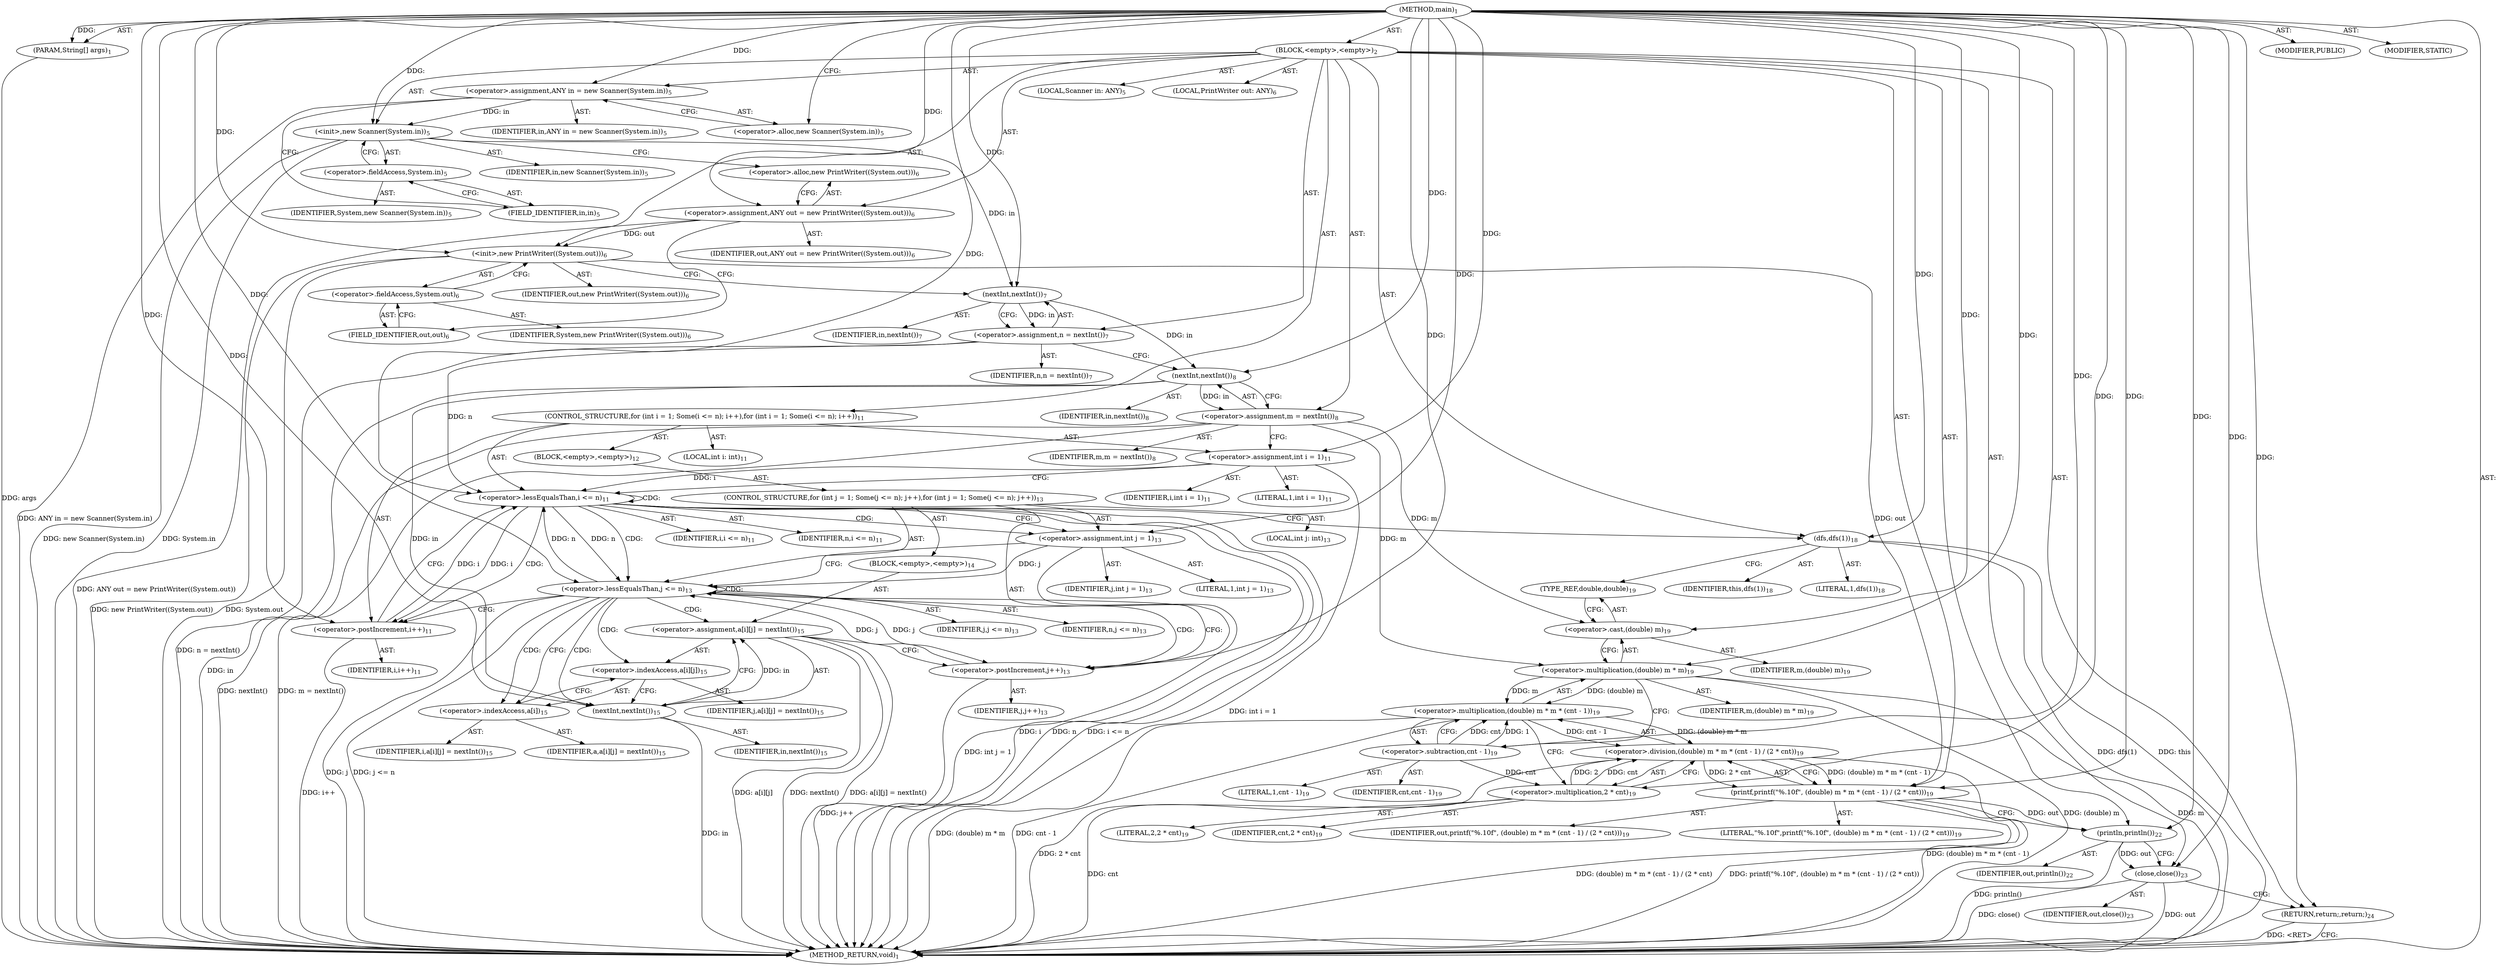digraph "main" {  
"21" [label = <(METHOD,main)<SUB>1</SUB>> ]
"22" [label = <(PARAM,String[] args)<SUB>1</SUB>> ]
"23" [label = <(BLOCK,&lt;empty&gt;,&lt;empty&gt;)<SUB>2</SUB>> ]
"4" [label = <(LOCAL,Scanner in: ANY)<SUB>5</SUB>> ]
"24" [label = <(&lt;operator&gt;.assignment,ANY in = new Scanner(System.in))<SUB>5</SUB>> ]
"25" [label = <(IDENTIFIER,in,ANY in = new Scanner(System.in))<SUB>5</SUB>> ]
"26" [label = <(&lt;operator&gt;.alloc,new Scanner(System.in))<SUB>5</SUB>> ]
"27" [label = <(&lt;init&gt;,new Scanner(System.in))<SUB>5</SUB>> ]
"3" [label = <(IDENTIFIER,in,new Scanner(System.in))<SUB>5</SUB>> ]
"28" [label = <(&lt;operator&gt;.fieldAccess,System.in)<SUB>5</SUB>> ]
"29" [label = <(IDENTIFIER,System,new Scanner(System.in))<SUB>5</SUB>> ]
"30" [label = <(FIELD_IDENTIFIER,in,in)<SUB>5</SUB>> ]
"6" [label = <(LOCAL,PrintWriter out: ANY)<SUB>6</SUB>> ]
"31" [label = <(&lt;operator&gt;.assignment,ANY out = new PrintWriter((System.out)))<SUB>6</SUB>> ]
"32" [label = <(IDENTIFIER,out,ANY out = new PrintWriter((System.out)))<SUB>6</SUB>> ]
"33" [label = <(&lt;operator&gt;.alloc,new PrintWriter((System.out)))<SUB>6</SUB>> ]
"34" [label = <(&lt;init&gt;,new PrintWriter((System.out)))<SUB>6</SUB>> ]
"5" [label = <(IDENTIFIER,out,new PrintWriter((System.out)))<SUB>6</SUB>> ]
"35" [label = <(&lt;operator&gt;.fieldAccess,System.out)<SUB>6</SUB>> ]
"36" [label = <(IDENTIFIER,System,new PrintWriter((System.out)))<SUB>6</SUB>> ]
"37" [label = <(FIELD_IDENTIFIER,out,out)<SUB>6</SUB>> ]
"38" [label = <(&lt;operator&gt;.assignment,n = nextInt())<SUB>7</SUB>> ]
"39" [label = <(IDENTIFIER,n,n = nextInt())<SUB>7</SUB>> ]
"40" [label = <(nextInt,nextInt())<SUB>7</SUB>> ]
"41" [label = <(IDENTIFIER,in,nextInt())<SUB>7</SUB>> ]
"42" [label = <(&lt;operator&gt;.assignment,m = nextInt())<SUB>8</SUB>> ]
"43" [label = <(IDENTIFIER,m,m = nextInt())<SUB>8</SUB>> ]
"44" [label = <(nextInt,nextInt())<SUB>8</SUB>> ]
"45" [label = <(IDENTIFIER,in,nextInt())<SUB>8</SUB>> ]
"46" [label = <(CONTROL_STRUCTURE,for (int i = 1; Some(i &lt;= n); i++),for (int i = 1; Some(i &lt;= n); i++))<SUB>11</SUB>> ]
"47" [label = <(LOCAL,int i: int)<SUB>11</SUB>> ]
"48" [label = <(&lt;operator&gt;.assignment,int i = 1)<SUB>11</SUB>> ]
"49" [label = <(IDENTIFIER,i,int i = 1)<SUB>11</SUB>> ]
"50" [label = <(LITERAL,1,int i = 1)<SUB>11</SUB>> ]
"51" [label = <(&lt;operator&gt;.lessEqualsThan,i &lt;= n)<SUB>11</SUB>> ]
"52" [label = <(IDENTIFIER,i,i &lt;= n)<SUB>11</SUB>> ]
"53" [label = <(IDENTIFIER,n,i &lt;= n)<SUB>11</SUB>> ]
"54" [label = <(&lt;operator&gt;.postIncrement,i++)<SUB>11</SUB>> ]
"55" [label = <(IDENTIFIER,i,i++)<SUB>11</SUB>> ]
"56" [label = <(BLOCK,&lt;empty&gt;,&lt;empty&gt;)<SUB>12</SUB>> ]
"57" [label = <(CONTROL_STRUCTURE,for (int j = 1; Some(j &lt;= n); j++),for (int j = 1; Some(j &lt;= n); j++))<SUB>13</SUB>> ]
"58" [label = <(LOCAL,int j: int)<SUB>13</SUB>> ]
"59" [label = <(&lt;operator&gt;.assignment,int j = 1)<SUB>13</SUB>> ]
"60" [label = <(IDENTIFIER,j,int j = 1)<SUB>13</SUB>> ]
"61" [label = <(LITERAL,1,int j = 1)<SUB>13</SUB>> ]
"62" [label = <(&lt;operator&gt;.lessEqualsThan,j &lt;= n)<SUB>13</SUB>> ]
"63" [label = <(IDENTIFIER,j,j &lt;= n)<SUB>13</SUB>> ]
"64" [label = <(IDENTIFIER,n,j &lt;= n)<SUB>13</SUB>> ]
"65" [label = <(&lt;operator&gt;.postIncrement,j++)<SUB>13</SUB>> ]
"66" [label = <(IDENTIFIER,j,j++)<SUB>13</SUB>> ]
"67" [label = <(BLOCK,&lt;empty&gt;,&lt;empty&gt;)<SUB>14</SUB>> ]
"68" [label = <(&lt;operator&gt;.assignment,a[i][j] = nextInt())<SUB>15</SUB>> ]
"69" [label = <(&lt;operator&gt;.indexAccess,a[i][j])<SUB>15</SUB>> ]
"70" [label = <(&lt;operator&gt;.indexAccess,a[i])<SUB>15</SUB>> ]
"71" [label = <(IDENTIFIER,a,a[i][j] = nextInt())<SUB>15</SUB>> ]
"72" [label = <(IDENTIFIER,i,a[i][j] = nextInt())<SUB>15</SUB>> ]
"73" [label = <(IDENTIFIER,j,a[i][j] = nextInt())<SUB>15</SUB>> ]
"74" [label = <(nextInt,nextInt())<SUB>15</SUB>> ]
"75" [label = <(IDENTIFIER,in,nextInt())<SUB>15</SUB>> ]
"76" [label = <(dfs,dfs(1))<SUB>18</SUB>> ]
"77" [label = <(IDENTIFIER,this,dfs(1))<SUB>18</SUB>> ]
"78" [label = <(LITERAL,1,dfs(1))<SUB>18</SUB>> ]
"79" [label = <(printf,printf(&quot;%.10f&quot;, (double) m * m * (cnt - 1) / (2 * cnt)))<SUB>19</SUB>> ]
"80" [label = <(IDENTIFIER,out,printf(&quot;%.10f&quot;, (double) m * m * (cnt - 1) / (2 * cnt)))<SUB>19</SUB>> ]
"81" [label = <(LITERAL,&quot;%.10f&quot;,printf(&quot;%.10f&quot;, (double) m * m * (cnt - 1) / (2 * cnt)))<SUB>19</SUB>> ]
"82" [label = <(&lt;operator&gt;.division,(double) m * m * (cnt - 1) / (2 * cnt))<SUB>19</SUB>> ]
"83" [label = <(&lt;operator&gt;.multiplication,(double) m * m * (cnt - 1))<SUB>19</SUB>> ]
"84" [label = <(&lt;operator&gt;.multiplication,(double) m * m)<SUB>19</SUB>> ]
"85" [label = <(&lt;operator&gt;.cast,(double) m)<SUB>19</SUB>> ]
"86" [label = <(TYPE_REF,double,double)<SUB>19</SUB>> ]
"87" [label = <(IDENTIFIER,m,(double) m)<SUB>19</SUB>> ]
"88" [label = <(IDENTIFIER,m,(double) m * m)<SUB>19</SUB>> ]
"89" [label = <(&lt;operator&gt;.subtraction,cnt - 1)<SUB>19</SUB>> ]
"90" [label = <(IDENTIFIER,cnt,cnt - 1)<SUB>19</SUB>> ]
"91" [label = <(LITERAL,1,cnt - 1)<SUB>19</SUB>> ]
"92" [label = <(&lt;operator&gt;.multiplication,2 * cnt)<SUB>19</SUB>> ]
"93" [label = <(LITERAL,2,2 * cnt)<SUB>19</SUB>> ]
"94" [label = <(IDENTIFIER,cnt,2 * cnt)<SUB>19</SUB>> ]
"95" [label = <(println,println())<SUB>22</SUB>> ]
"96" [label = <(IDENTIFIER,out,println())<SUB>22</SUB>> ]
"97" [label = <(close,close())<SUB>23</SUB>> ]
"98" [label = <(IDENTIFIER,out,close())<SUB>23</SUB>> ]
"99" [label = <(RETURN,return;,return;)<SUB>24</SUB>> ]
"100" [label = <(MODIFIER,PUBLIC)> ]
"101" [label = <(MODIFIER,STATIC)> ]
"102" [label = <(METHOD_RETURN,void)<SUB>1</SUB>> ]
  "21" -> "22"  [ label = "AST: "] 
  "21" -> "23"  [ label = "AST: "] 
  "21" -> "100"  [ label = "AST: "] 
  "21" -> "101"  [ label = "AST: "] 
  "21" -> "102"  [ label = "AST: "] 
  "23" -> "4"  [ label = "AST: "] 
  "23" -> "24"  [ label = "AST: "] 
  "23" -> "27"  [ label = "AST: "] 
  "23" -> "6"  [ label = "AST: "] 
  "23" -> "31"  [ label = "AST: "] 
  "23" -> "34"  [ label = "AST: "] 
  "23" -> "38"  [ label = "AST: "] 
  "23" -> "42"  [ label = "AST: "] 
  "23" -> "46"  [ label = "AST: "] 
  "23" -> "76"  [ label = "AST: "] 
  "23" -> "79"  [ label = "AST: "] 
  "23" -> "95"  [ label = "AST: "] 
  "23" -> "97"  [ label = "AST: "] 
  "23" -> "99"  [ label = "AST: "] 
  "24" -> "25"  [ label = "AST: "] 
  "24" -> "26"  [ label = "AST: "] 
  "27" -> "3"  [ label = "AST: "] 
  "27" -> "28"  [ label = "AST: "] 
  "28" -> "29"  [ label = "AST: "] 
  "28" -> "30"  [ label = "AST: "] 
  "31" -> "32"  [ label = "AST: "] 
  "31" -> "33"  [ label = "AST: "] 
  "34" -> "5"  [ label = "AST: "] 
  "34" -> "35"  [ label = "AST: "] 
  "35" -> "36"  [ label = "AST: "] 
  "35" -> "37"  [ label = "AST: "] 
  "38" -> "39"  [ label = "AST: "] 
  "38" -> "40"  [ label = "AST: "] 
  "40" -> "41"  [ label = "AST: "] 
  "42" -> "43"  [ label = "AST: "] 
  "42" -> "44"  [ label = "AST: "] 
  "44" -> "45"  [ label = "AST: "] 
  "46" -> "47"  [ label = "AST: "] 
  "46" -> "48"  [ label = "AST: "] 
  "46" -> "51"  [ label = "AST: "] 
  "46" -> "54"  [ label = "AST: "] 
  "46" -> "56"  [ label = "AST: "] 
  "48" -> "49"  [ label = "AST: "] 
  "48" -> "50"  [ label = "AST: "] 
  "51" -> "52"  [ label = "AST: "] 
  "51" -> "53"  [ label = "AST: "] 
  "54" -> "55"  [ label = "AST: "] 
  "56" -> "57"  [ label = "AST: "] 
  "57" -> "58"  [ label = "AST: "] 
  "57" -> "59"  [ label = "AST: "] 
  "57" -> "62"  [ label = "AST: "] 
  "57" -> "65"  [ label = "AST: "] 
  "57" -> "67"  [ label = "AST: "] 
  "59" -> "60"  [ label = "AST: "] 
  "59" -> "61"  [ label = "AST: "] 
  "62" -> "63"  [ label = "AST: "] 
  "62" -> "64"  [ label = "AST: "] 
  "65" -> "66"  [ label = "AST: "] 
  "67" -> "68"  [ label = "AST: "] 
  "68" -> "69"  [ label = "AST: "] 
  "68" -> "74"  [ label = "AST: "] 
  "69" -> "70"  [ label = "AST: "] 
  "69" -> "73"  [ label = "AST: "] 
  "70" -> "71"  [ label = "AST: "] 
  "70" -> "72"  [ label = "AST: "] 
  "74" -> "75"  [ label = "AST: "] 
  "76" -> "77"  [ label = "AST: "] 
  "76" -> "78"  [ label = "AST: "] 
  "79" -> "80"  [ label = "AST: "] 
  "79" -> "81"  [ label = "AST: "] 
  "79" -> "82"  [ label = "AST: "] 
  "82" -> "83"  [ label = "AST: "] 
  "82" -> "92"  [ label = "AST: "] 
  "83" -> "84"  [ label = "AST: "] 
  "83" -> "89"  [ label = "AST: "] 
  "84" -> "85"  [ label = "AST: "] 
  "84" -> "88"  [ label = "AST: "] 
  "85" -> "86"  [ label = "AST: "] 
  "85" -> "87"  [ label = "AST: "] 
  "89" -> "90"  [ label = "AST: "] 
  "89" -> "91"  [ label = "AST: "] 
  "92" -> "93"  [ label = "AST: "] 
  "92" -> "94"  [ label = "AST: "] 
  "95" -> "96"  [ label = "AST: "] 
  "97" -> "98"  [ label = "AST: "] 
  "24" -> "30"  [ label = "CFG: "] 
  "27" -> "33"  [ label = "CFG: "] 
  "31" -> "37"  [ label = "CFG: "] 
  "34" -> "40"  [ label = "CFG: "] 
  "38" -> "44"  [ label = "CFG: "] 
  "42" -> "48"  [ label = "CFG: "] 
  "76" -> "86"  [ label = "CFG: "] 
  "79" -> "95"  [ label = "CFG: "] 
  "95" -> "97"  [ label = "CFG: "] 
  "97" -> "99"  [ label = "CFG: "] 
  "99" -> "102"  [ label = "CFG: "] 
  "26" -> "24"  [ label = "CFG: "] 
  "28" -> "27"  [ label = "CFG: "] 
  "33" -> "31"  [ label = "CFG: "] 
  "35" -> "34"  [ label = "CFG: "] 
  "40" -> "38"  [ label = "CFG: "] 
  "44" -> "42"  [ label = "CFG: "] 
  "48" -> "51"  [ label = "CFG: "] 
  "51" -> "59"  [ label = "CFG: "] 
  "51" -> "76"  [ label = "CFG: "] 
  "54" -> "51"  [ label = "CFG: "] 
  "82" -> "79"  [ label = "CFG: "] 
  "30" -> "28"  [ label = "CFG: "] 
  "37" -> "35"  [ label = "CFG: "] 
  "83" -> "92"  [ label = "CFG: "] 
  "92" -> "82"  [ label = "CFG: "] 
  "59" -> "62"  [ label = "CFG: "] 
  "62" -> "70"  [ label = "CFG: "] 
  "62" -> "54"  [ label = "CFG: "] 
  "65" -> "62"  [ label = "CFG: "] 
  "84" -> "89"  [ label = "CFG: "] 
  "89" -> "83"  [ label = "CFG: "] 
  "68" -> "65"  [ label = "CFG: "] 
  "85" -> "84"  [ label = "CFG: "] 
  "69" -> "74"  [ label = "CFG: "] 
  "74" -> "68"  [ label = "CFG: "] 
  "86" -> "85"  [ label = "CFG: "] 
  "70" -> "69"  [ label = "CFG: "] 
  "21" -> "26"  [ label = "CFG: "] 
  "99" -> "102"  [ label = "DDG: &lt;RET&gt;"] 
  "22" -> "102"  [ label = "DDG: args"] 
  "24" -> "102"  [ label = "DDG: ANY in = new Scanner(System.in)"] 
  "27" -> "102"  [ label = "DDG: System.in"] 
  "27" -> "102"  [ label = "DDG: new Scanner(System.in)"] 
  "31" -> "102"  [ label = "DDG: ANY out = new PrintWriter((System.out))"] 
  "34" -> "102"  [ label = "DDG: System.out"] 
  "34" -> "102"  [ label = "DDG: new PrintWriter((System.out))"] 
  "38" -> "102"  [ label = "DDG: n = nextInt()"] 
  "44" -> "102"  [ label = "DDG: in"] 
  "42" -> "102"  [ label = "DDG: nextInt()"] 
  "42" -> "102"  [ label = "DDG: m = nextInt()"] 
  "48" -> "102"  [ label = "DDG: int i = 1"] 
  "51" -> "102"  [ label = "DDG: i"] 
  "51" -> "102"  [ label = "DDG: n"] 
  "51" -> "102"  [ label = "DDG: i &lt;= n"] 
  "76" -> "102"  [ label = "DDG: dfs(1)"] 
  "84" -> "102"  [ label = "DDG: (double) m"] 
  "84" -> "102"  [ label = "DDG: m"] 
  "83" -> "102"  [ label = "DDG: (double) m * m"] 
  "83" -> "102"  [ label = "DDG: cnt - 1"] 
  "82" -> "102"  [ label = "DDG: (double) m * m * (cnt - 1)"] 
  "92" -> "102"  [ label = "DDG: cnt"] 
  "82" -> "102"  [ label = "DDG: 2 * cnt"] 
  "79" -> "102"  [ label = "DDG: (double) m * m * (cnt - 1) / (2 * cnt)"] 
  "79" -> "102"  [ label = "DDG: printf(&quot;%.10f&quot;, (double) m * m * (cnt - 1) / (2 * cnt))"] 
  "95" -> "102"  [ label = "DDG: println()"] 
  "97" -> "102"  [ label = "DDG: out"] 
  "97" -> "102"  [ label = "DDG: close()"] 
  "59" -> "102"  [ label = "DDG: int j = 1"] 
  "62" -> "102"  [ label = "DDG: j"] 
  "62" -> "102"  [ label = "DDG: j &lt;= n"] 
  "54" -> "102"  [ label = "DDG: i++"] 
  "68" -> "102"  [ label = "DDG: a[i][j]"] 
  "74" -> "102"  [ label = "DDG: in"] 
  "68" -> "102"  [ label = "DDG: nextInt()"] 
  "68" -> "102"  [ label = "DDG: a[i][j] = nextInt()"] 
  "65" -> "102"  [ label = "DDG: j++"] 
  "76" -> "102"  [ label = "DDG: this"] 
  "21" -> "22"  [ label = "DDG: "] 
  "21" -> "24"  [ label = "DDG: "] 
  "21" -> "31"  [ label = "DDG: "] 
  "40" -> "38"  [ label = "DDG: in"] 
  "44" -> "42"  [ label = "DDG: in"] 
  "21" -> "99"  [ label = "DDG: "] 
  "24" -> "27"  [ label = "DDG: in"] 
  "21" -> "27"  [ label = "DDG: "] 
  "31" -> "34"  [ label = "DDG: out"] 
  "21" -> "34"  [ label = "DDG: "] 
  "21" -> "48"  [ label = "DDG: "] 
  "21" -> "76"  [ label = "DDG: "] 
  "34" -> "79"  [ label = "DDG: out"] 
  "21" -> "79"  [ label = "DDG: "] 
  "82" -> "79"  [ label = "DDG: (double) m * m * (cnt - 1)"] 
  "82" -> "79"  [ label = "DDG: 2 * cnt"] 
  "79" -> "95"  [ label = "DDG: out"] 
  "21" -> "95"  [ label = "DDG: "] 
  "95" -> "97"  [ label = "DDG: out"] 
  "21" -> "97"  [ label = "DDG: "] 
  "27" -> "40"  [ label = "DDG: in"] 
  "21" -> "40"  [ label = "DDG: "] 
  "40" -> "44"  [ label = "DDG: in"] 
  "21" -> "44"  [ label = "DDG: "] 
  "48" -> "51"  [ label = "DDG: i"] 
  "54" -> "51"  [ label = "DDG: i"] 
  "21" -> "51"  [ label = "DDG: "] 
  "38" -> "51"  [ label = "DDG: n"] 
  "62" -> "51"  [ label = "DDG: n"] 
  "51" -> "54"  [ label = "DDG: i"] 
  "21" -> "54"  [ label = "DDG: "] 
  "83" -> "82"  [ label = "DDG: (double) m * m"] 
  "83" -> "82"  [ label = "DDG: cnt - 1"] 
  "92" -> "82"  [ label = "DDG: 2"] 
  "92" -> "82"  [ label = "DDG: cnt"] 
  "21" -> "59"  [ label = "DDG: "] 
  "84" -> "83"  [ label = "DDG: (double) m"] 
  "84" -> "83"  [ label = "DDG: m"] 
  "89" -> "83"  [ label = "DDG: cnt"] 
  "89" -> "83"  [ label = "DDG: 1"] 
  "21" -> "92"  [ label = "DDG: "] 
  "89" -> "92"  [ label = "DDG: cnt"] 
  "59" -> "62"  [ label = "DDG: j"] 
  "65" -> "62"  [ label = "DDG: j"] 
  "21" -> "62"  [ label = "DDG: "] 
  "51" -> "62"  [ label = "DDG: n"] 
  "62" -> "65"  [ label = "DDG: j"] 
  "21" -> "65"  [ label = "DDG: "] 
  "74" -> "68"  [ label = "DDG: in"] 
  "21" -> "84"  [ label = "DDG: "] 
  "42" -> "84"  [ label = "DDG: m"] 
  "21" -> "89"  [ label = "DDG: "] 
  "21" -> "85"  [ label = "DDG: "] 
  "42" -> "85"  [ label = "DDG: m"] 
  "44" -> "74"  [ label = "DDG: in"] 
  "21" -> "74"  [ label = "DDG: "] 
  "51" -> "59"  [ label = "CDG: "] 
  "51" -> "51"  [ label = "CDG: "] 
  "51" -> "54"  [ label = "CDG: "] 
  "51" -> "62"  [ label = "CDG: "] 
  "62" -> "68"  [ label = "CDG: "] 
  "62" -> "65"  [ label = "CDG: "] 
  "62" -> "69"  [ label = "CDG: "] 
  "62" -> "70"  [ label = "CDG: "] 
  "62" -> "74"  [ label = "CDG: "] 
  "62" -> "62"  [ label = "CDG: "] 
}
